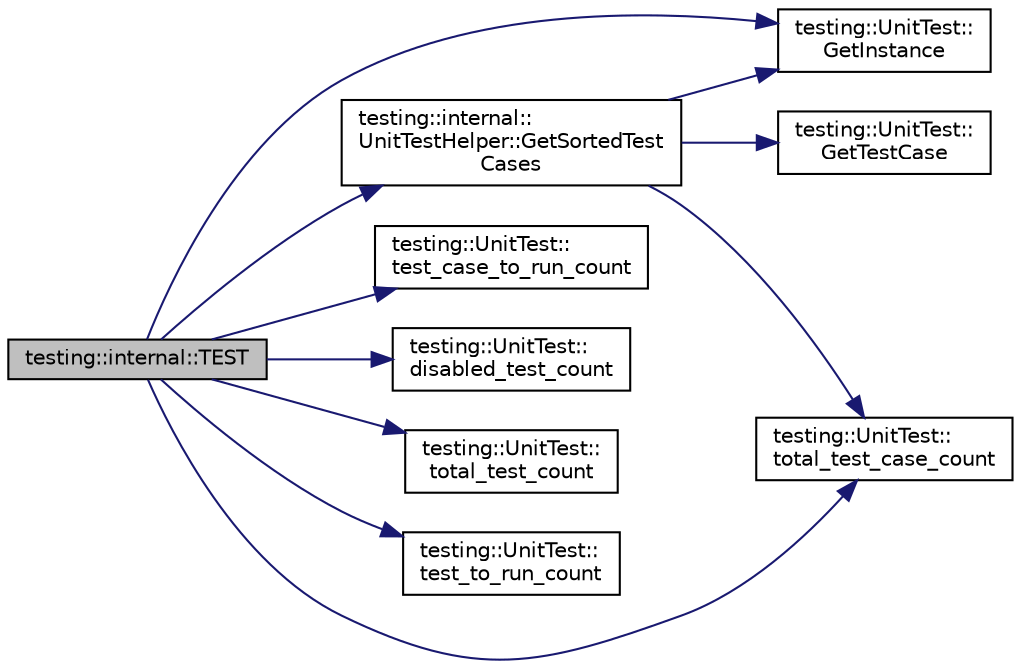 digraph "testing::internal::TEST"
{
  edge [fontname="Helvetica",fontsize="10",labelfontname="Helvetica",labelfontsize="10"];
  node [fontname="Helvetica",fontsize="10",shape=record];
  rankdir="LR";
  Node3154 [label="testing::internal::TEST",height=0.2,width=0.4,color="black", fillcolor="grey75", style="filled", fontcolor="black"];
  Node3154 -> Node3155 [color="midnightblue",fontsize="10",style="solid",fontname="Helvetica"];
  Node3155 [label="testing::UnitTest::\lGetInstance",height=0.2,width=0.4,color="black", fillcolor="white", style="filled",URL="$d7/d47/classtesting_1_1_unit_test.html#a24192400b70b3b946746954e9574fb8e"];
  Node3154 -> Node3156 [color="midnightblue",fontsize="10",style="solid",fontname="Helvetica"];
  Node3156 [label="testing::UnitTest::\ltotal_test_case_count",height=0.2,width=0.4,color="black", fillcolor="white", style="filled",URL="$d7/d47/classtesting_1_1_unit_test.html#a93fc8f4eebc3212d06468ad216830ced"];
  Node3154 -> Node3157 [color="midnightblue",fontsize="10",style="solid",fontname="Helvetica"];
  Node3157 [label="testing::UnitTest::\ltest_case_to_run_count",height=0.2,width=0.4,color="black", fillcolor="white", style="filled",URL="$d7/d47/classtesting_1_1_unit_test.html#a965248fbe72f9fede5de921b6666943b"];
  Node3154 -> Node3158 [color="midnightblue",fontsize="10",style="solid",fontname="Helvetica"];
  Node3158 [label="testing::UnitTest::\ldisabled_test_count",height=0.2,width=0.4,color="black", fillcolor="white", style="filled",URL="$d7/d47/classtesting_1_1_unit_test.html#ad69ccf3d4a9bc7333badeafbde3bc76b"];
  Node3154 -> Node3159 [color="midnightblue",fontsize="10",style="solid",fontname="Helvetica"];
  Node3159 [label="testing::UnitTest::\ltotal_test_count",height=0.2,width=0.4,color="black", fillcolor="white", style="filled",URL="$d7/d47/classtesting_1_1_unit_test.html#af6e02fcf76fd7247687f4e8af6e7ef41"];
  Node3154 -> Node3160 [color="midnightblue",fontsize="10",style="solid",fontname="Helvetica"];
  Node3160 [label="testing::UnitTest::\ltest_to_run_count",height=0.2,width=0.4,color="black", fillcolor="white", style="filled",URL="$d7/d47/classtesting_1_1_unit_test.html#a461f46b2976f135d2a65e8d3def746e9"];
  Node3154 -> Node3161 [color="midnightblue",fontsize="10",style="solid",fontname="Helvetica"];
  Node3161 [label="testing::internal::\lUnitTestHelper::GetSortedTest\lCases",height=0.2,width=0.4,color="black", fillcolor="white", style="filled",URL="$df/dcf/classtesting_1_1internal_1_1_unit_test_helper.html#a9a549307062083d10358638af272cc98"];
  Node3161 -> Node3155 [color="midnightblue",fontsize="10",style="solid",fontname="Helvetica"];
  Node3161 -> Node3156 [color="midnightblue",fontsize="10",style="solid",fontname="Helvetica"];
  Node3161 -> Node3162 [color="midnightblue",fontsize="10",style="solid",fontname="Helvetica"];
  Node3162 [label="testing::UnitTest::\lGetTestCase",height=0.2,width=0.4,color="black", fillcolor="white", style="filled",URL="$d7/d47/classtesting_1_1_unit_test.html#a724d4c8be4481e0c1523a22b72dc7dac"];
}
